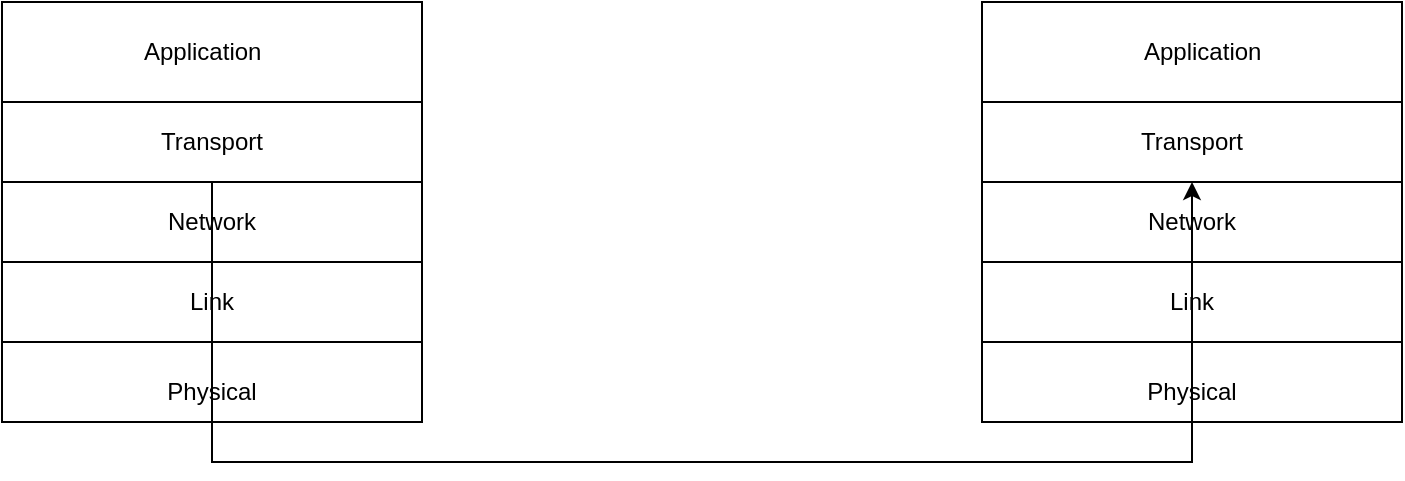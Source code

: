 <mxfile version="21.6.6" type="device">
  <diagram name="Trang-1" id="Ty3OnJy3d9k21lMeHWoS">
    <mxGraphModel dx="1050" dy="566" grid="1" gridSize="10" guides="1" tooltips="1" connect="1" arrows="1" fold="1" page="1" pageScale="1" pageWidth="827" pageHeight="1169" math="0" shadow="0">
      <root>
        <mxCell id="0" />
        <mxCell id="1" parent="0" />
        <mxCell id="ihgnEHVelhaL6ARLOU0o-6" value="" style="whiteSpace=wrap;html=1;aspect=fixed;" vertex="1" parent="1">
          <mxGeometry x="90" y="170" width="210" height="210" as="geometry" />
        </mxCell>
        <mxCell id="ihgnEHVelhaL6ARLOU0o-12" value="Transport" style="rounded=0;whiteSpace=wrap;html=1;" vertex="1" parent="1">
          <mxGeometry x="90" y="220" width="210" height="40" as="geometry" />
        </mxCell>
        <mxCell id="ihgnEHVelhaL6ARLOU0o-13" value="Network" style="rounded=0;whiteSpace=wrap;html=1;" vertex="1" parent="1">
          <mxGeometry x="90" y="260" width="210" height="40" as="geometry" />
        </mxCell>
        <mxCell id="ihgnEHVelhaL6ARLOU0o-14" value="Link" style="rounded=0;whiteSpace=wrap;html=1;" vertex="1" parent="1">
          <mxGeometry x="90" y="300" width="210" height="40" as="geometry" />
        </mxCell>
        <mxCell id="ihgnEHVelhaL6ARLOU0o-15" value="Application" style="text;strokeColor=none;fillColor=none;align=left;verticalAlign=middle;spacingLeft=4;spacingRight=4;overflow=hidden;points=[[0,0.5],[1,0.5]];portConstraint=eastwest;rotatable=0;whiteSpace=wrap;html=1;" vertex="1" parent="1">
          <mxGeometry x="155" y="180" width="80" height="30" as="geometry" />
        </mxCell>
        <mxCell id="ihgnEHVelhaL6ARLOU0o-16" value="Physical" style="text;html=1;strokeColor=none;fillColor=none;align=center;verticalAlign=middle;whiteSpace=wrap;rounded=0;" vertex="1" parent="1">
          <mxGeometry x="165" y="350" width="60" height="30" as="geometry" />
        </mxCell>
        <mxCell id="ihgnEHVelhaL6ARLOU0o-17" value="" style="whiteSpace=wrap;html=1;aspect=fixed;" vertex="1" parent="1">
          <mxGeometry x="580" y="170" width="210" height="210" as="geometry" />
        </mxCell>
        <mxCell id="ihgnEHVelhaL6ARLOU0o-19" value="Transport" style="rounded=0;whiteSpace=wrap;html=1;" vertex="1" parent="1">
          <mxGeometry x="580" y="220" width="210" height="40" as="geometry" />
        </mxCell>
        <mxCell id="ihgnEHVelhaL6ARLOU0o-20" value="Network" style="rounded=0;whiteSpace=wrap;html=1;" vertex="1" parent="1">
          <mxGeometry x="580" y="260" width="210" height="40" as="geometry" />
        </mxCell>
        <mxCell id="ihgnEHVelhaL6ARLOU0o-21" value="Network" style="rounded=0;whiteSpace=wrap;html=1;" vertex="1" parent="1">
          <mxGeometry x="90" y="260" width="210" height="40" as="geometry" />
        </mxCell>
        <mxCell id="ihgnEHVelhaL6ARLOU0o-22" value="Link" style="rounded=0;whiteSpace=wrap;html=1;" vertex="1" parent="1">
          <mxGeometry x="580" y="300" width="210" height="40" as="geometry" />
        </mxCell>
        <mxCell id="ihgnEHVelhaL6ARLOU0o-23" value="Physical" style="text;html=1;strokeColor=none;fillColor=none;align=center;verticalAlign=middle;whiteSpace=wrap;rounded=0;" vertex="1" parent="1">
          <mxGeometry x="655" y="350" width="60" height="30" as="geometry" />
        </mxCell>
        <mxCell id="ihgnEHVelhaL6ARLOU0o-24" value="Application" style="text;strokeColor=none;fillColor=none;align=left;verticalAlign=middle;spacingLeft=4;spacingRight=4;overflow=hidden;points=[[0,0.5],[1,0.5]];portConstraint=eastwest;rotatable=0;whiteSpace=wrap;html=1;" vertex="1" parent="1">
          <mxGeometry x="655" y="180" width="80" height="30" as="geometry" />
        </mxCell>
        <mxCell id="ihgnEHVelhaL6ARLOU0o-25" value="" style="endArrow=classic;html=1;rounded=0;entryX=0.5;entryY=1;entryDx=0;entryDy=0;" edge="1" parent="1" source="ihgnEHVelhaL6ARLOU0o-12" target="ihgnEHVelhaL6ARLOU0o-19">
          <mxGeometry width="50" height="50" relative="1" as="geometry">
            <mxPoint x="390" y="320" as="sourcePoint" />
            <mxPoint x="690" y="400" as="targetPoint" />
            <Array as="points">
              <mxPoint x="195" y="400" />
              <mxPoint x="685" y="400" />
            </Array>
          </mxGeometry>
        </mxCell>
      </root>
    </mxGraphModel>
  </diagram>
</mxfile>
